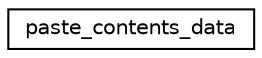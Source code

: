 digraph "Graphical Class Hierarchy"
{
  edge [fontname="Helvetica",fontsize="10",labelfontname="Helvetica",labelfontsize="10"];
  node [fontname="Helvetica",fontsize="10",shape=record];
  rankdir="LR";
  Node1 [label="paste_contents_data",height=0.2,width=0.4,color="black", fillcolor="white", style="filled",URL="$structpaste__contents__data.html"];
}

